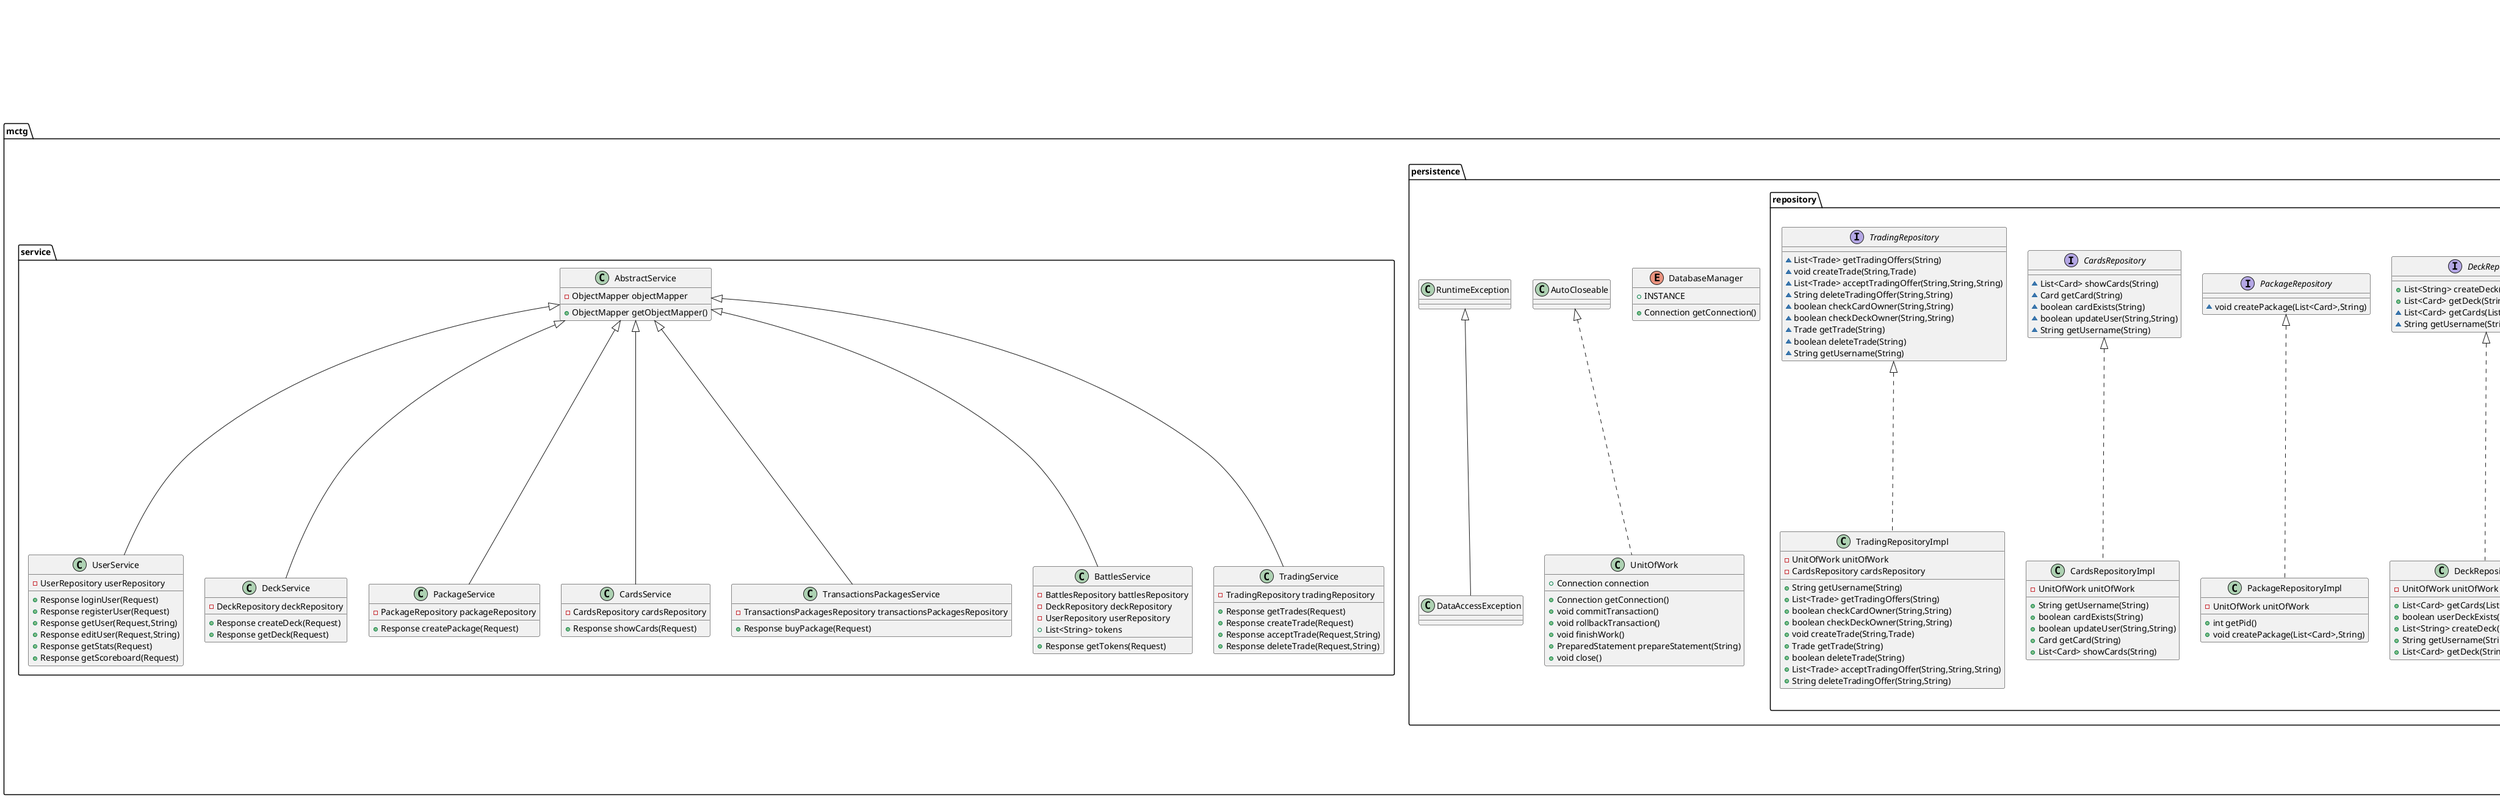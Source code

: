 @startuml
class mctg.controller.EchoController {
+ Response handleRequest(Request)
}

class mctg.model.Trade {
- String id
- String cardToTrade
- String type
- float minimumDamage
- String username
+ String getId()
+ String getCardToTrade()
+ String getType()
+ float getMinimumDamage()
+ String getUser()
+ void setId(String)
+ void setCardToTrade(String)
+ void setType(String)
+ void setMinimumDamage(float)
+ void setUser(String)
}


class mctg.persistence.repository.PackageRepositoryImpl {
- UnitOfWork unitOfWork
+ int getPid()
+ void createPackage(List<Card>,String)
}


class mctg.controller.PackageController {
- PackageService packageService
+ Response handleRequest(Request)
}


class mctg.persistence.repository.DeckRepositoryImpl {
- UnitOfWork unitOfWork
+ List<Card> getCards(List<String>)
+ boolean userDeckExists(List<Card>)
+ List<String> createDeck(List<String>,String)
+ String getUsername(String)
+ List<Card> getDeck(String)
}


class mctg.persistence.UnitOfWork {
+ Connection connection
+ Connection getConnection()
+ void commitTransaction()
+ void rollbackTransaction()
+ void finishWork()
+ PreparedStatement prepareStatement(String)
+ void close()
}


enum mctg.persistence.DatabaseManager {
+  INSTANCE
+ Connection getConnection()
}


class mctg.service.UserService {
- UserRepository userRepository
+ Response loginUser(Request)
+ Response registerUser(Request)
+ Response getUser(Request,String)
+ Response editUser(Request,String)
+ Response getStats(Request)
+ Response getScoreboard(Request)
}


class mctg.controller.CardsController {
- CardsService cardsService
+ Response handleRequest(Request)
}


interface mctg.persistence.repository.BattlesRepository {
~ float checkTypeAndEffectiveness(Card,Card)
~ boolean checkSpecialties(Card,Card)
~ List<String> battles(List<String>)
}

interface mctg.persistence.repository.TransactionsPackagesRepository {
+ List<String> buyPackage(String)
~ int findCoins(String)
~ void updateCoins(String)
~ String getUsername(String)
}

class mctg.model.Card {
- String id
- String name
- float damage
- String bought
- String elementType
- int pid
+ String getId()
+ String getName()
+ float getDamage()
+ String getBought()
+ String getElementType()
+ int getPid()
+ void setId(String)
+ void setName(String)
+ void setDamage(float)
+ void setBought(String)
+ void setElementType(String)
+ void setPid(int)
}


interface mctg.persistence.repository.UserRepository {
~ Collection<User> findInLogin(String)
~ Collection<User> findAllUser(String,String)
~ String login(User)
~ void registerUpload(User)
~ User getData(String,String)
~ List<String> editData(String,UserData,String)
~ User getStats(String)
~ User updateStats(String,String)
~ User updateTies(String,String)
~ List<User> getElo(String)
~ String getUsername(String)
}

class mctg.service.DeckService {
- DeckRepository deckRepository
+ Response createDeck(Request)
+ Response getDeck(Request)
}


class mctg.model.User {
- String username
- String password
- String token
- int wins
- int losses
- int elo
- int ties
- int coins
- String name
- String bio
- String image
+ String getUsername()
+ void setUsername(String)
+ String getPassword()
+ String getToken()
+ int getWins()
+ int getLosses()
+ int getElo()
+ int getTies()
+ int getCoins()
+ String getName()
+ String getBio()
+ String getImage()
+ String createToken()
+ void setPassword(String)
}


class mctg.service.PackageService {
- PackageRepository packageRepository
+ Response createPackage(Request)
}


interface mctg.persistence.repository.DeckRepository {
+ List<String> createDeck(List<String>,String)
+ List<Card> getDeck(String)
~ List<Card> getCards(List<String>)
~ String getUsername(String)
}

class mctg.controller.TransactionsPackagesController {
- TransactionsPackagesService transactionsPackagesService
+ Response handleRequest(Request)
}


interface mctg.persistence.repository.PackageRepository {
~ void createPackage(List<Card>,String)
}

class mctg.controller.DeckController {
- DeckService deckService
+ Response handleRequest(Request)
}


class mctg.persistence.repository.UserRepositoryImpl {
- UnitOfWork unitOfWork
+ Collection<User> findInLogin(String)
+ Collection<User> findAllUser(String,String)
+ void registerUpload(User)
+ String login(User)
+ String getUsername(String)
+ User getData(String,String)
+ List<String> editData(String,UserData,String)
+ User getStats(String)
~ User getUserStatsUpdate(String)
+ User updateStats(String,String)
+ User updateTies(String,String)
+ List<User> getElo(String)
}


class mctg.persistence.DataAccessException {
}
class mctg.model.UserData {
- String name
- String bio
- String image
+ String getName()
+ String getBio()
+ String getImage()
+ void setName(String)
+ void setBio(String)
+ void setImage(String)
}


class mctg.service.CardsService {
- CardsRepository cardsRepository
+ Response showCards(Request)
}


class mctg.controller.TradingController {
- TradingService tradingService
+ Response handleRequest(Request)
}


class mctg.persistence.repository.TradingRepositoryImpl {
- UnitOfWork unitOfWork
- CardsRepository cardsRepository
+ String getUsername(String)
+ List<Trade> getTradingOffers(String)
+ boolean checkCardOwner(String,String)
+ boolean checkDeckOwner(String,String)
+ void createTrade(String,Trade)
+ Trade getTrade(String)
+ boolean deleteTrade(String)
+ List<Trade> acceptTradingOffer(String,String,String)
+ String deleteTradingOffer(String,String)
}


class mctg.service.TransactionsPackagesService {
- TransactionsPackagesRepository transactionsPackagesRepository
+ Response buyPackage(Request)
}


class mctg.persistence.repository.CardsRepositoryImpl {
- UnitOfWork unitOfWork
+ String getUsername(String)
+ boolean cardExists(String)
+ boolean updateUser(String,String)
+ Card getCard(String)
+ List<Card> showCards(String)
}


class mctg.controller.UserController {
- UserService userService
+ Response handleRequest(Request)
}


class mctg.service.BattlesService {
- BattlesRepository battlesRepository
- DeckRepository deckRepository
- UserRepository userRepository
+ List<String> tokens
+ Response getTokens(Request)
}


class mctg.persistence.repository.BattlesRepositoryImpl {
- UnitOfWork unitOfWork
- DeckRepository deckRepository
- UserRepository userRepository
~ int randomCard(int)
+ float checkTypeAndEffectiveness(Card,Card)
+ boolean checkSpecialties(Card,Card)
~ boolean luck()
+ List<String> battles(List<String>)
}


class mctg.controller.BattlesController {
- BattlesService battlesService
+ Response handleRequest(Request)
}


interface mctg.persistence.repository.CardsRepository {
~ List<Card> showCards(String)
~ Card getCard(String)
~ boolean cardExists(String)
~ boolean updateUser(String,String)
~ String getUsername(String)
}

class mctg.service.TradingService {
- TradingRepository tradingRepository
+ Response getTrades(Request)
+ Response createTrade(Request)
+ Response acceptTrade(Request,String)
+ Response deleteTrade(Request,String)
}


class mctg.persistence.repository.TransactionsPackagesRepositoryImpl {
- UnitOfWork unitOfWork
+ List<Integer> getPid()
+ int findCoins(String)
+ void updateCoins(String)
+ String getUsername(String)
+ List<String> buyPackage(String)
}


interface mctg.persistence.repository.TradingRepository {
~ List<Trade> getTradingOffers(String)
~ void createTrade(String,Trade)
~ List<Trade> acceptTradingOffer(String,String,String)
~ String deleteTradingOffer(String,String)
~ boolean checkCardOwner(String,String)
~ boolean checkDeckOwner(String,String)
~ Trade getTrade(String)
~ boolean deleteTrade(String)
~ String getUsername(String)
}

class mctg.service.AbstractService {
- ObjectMapper objectMapper
+ ObjectMapper getObjectMapper()
}




httpserver.server.RestController <|.. mctg.controller.EchoController
mctg.persistence.repository.PackageRepository <|.. mctg.persistence.repository.PackageRepositoryImpl
httpserver.server.RestController <|.. mctg.controller.PackageController
mctg.persistence.repository.DeckRepository <|.. mctg.persistence.repository.DeckRepositoryImpl
mctg.persistence.AutoCloseable <|.. mctg.persistence.UnitOfWork
mctg.service.AbstractService <|-- mctg.service.UserService
httpserver.server.RestController <|.. mctg.controller.CardsController
mctg.service.AbstractService <|-- mctg.service.DeckService
mctg.service.AbstractService <|-- mctg.service.PackageService
httpserver.server.RestController <|.. mctg.controller.TransactionsPackagesController
httpserver.server.RestController <|.. mctg.controller.DeckController
mctg.persistence.repository.UserRepository <|.. mctg.persistence.repository.UserRepositoryImpl
mctg.persistence.RuntimeException <|-- mctg.persistence.DataAccessException
mctg.service.AbstractService <|-- mctg.service.CardsService
httpserver.server.RestController <|.. mctg.controller.TradingController
mctg.persistence.repository.TradingRepository <|.. mctg.persistence.repository.TradingRepositoryImpl
mctg.service.AbstractService <|-- mctg.service.TransactionsPackagesService
mctg.persistence.repository.CardsRepository <|.. mctg.persistence.repository.CardsRepositoryImpl
httpserver.server.RestController <|.. mctg.controller.UserController
mctg.service.AbstractService <|-- mctg.service.BattlesService
mctg.persistence.repository.BattlesRepository <|.. mctg.persistence.repository.BattlesRepositoryImpl
httpserver.server.RestController <|.. mctg.controller.BattlesController
mctg.service.AbstractService <|-- mctg.service.TradingService
mctg.persistence.repository.TransactionsPackagesRepository <|.. mctg.persistence.repository.TransactionsPackagesRepositoryImpl
@enduml